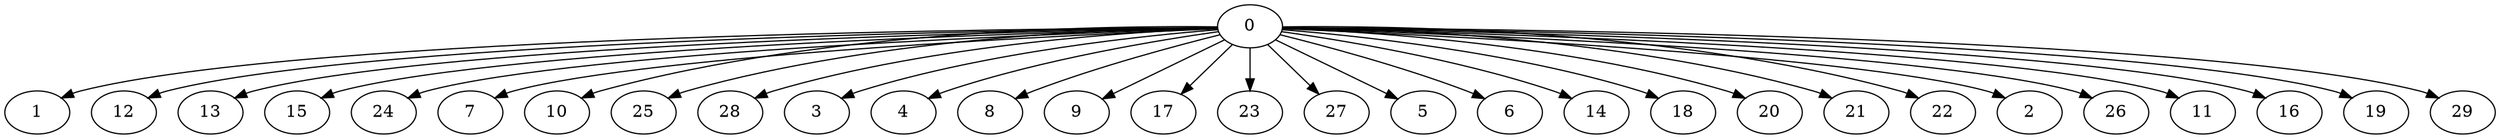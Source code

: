 digraph "Fork_Nodes_30_CCR_0.10_WeightType_Random#4_Heterogeneous-4-2-strong" {
0 [Weight=15];
1 [Weight=77];
12 [Weight=77];
13 [Weight=77];
15 [Weight=77];
24 [Weight=77];
7 [Weight=69];
10 [Weight=69];
25 [Weight=69];
28 [Weight=69];
3 [Weight=61];
4 [Weight=61];
8 [Weight=61];
9 [Weight=61];
17 [Weight=61];
23 [Weight=61];
27 [Weight=54];
5 [Weight=46];
6 [Weight=38];
14 [Weight=38];
18 [Weight=38];
20 [Weight=38];
21 [Weight=38];
22 [Weight=38];
2 [Weight=31];
26 [Weight=31];
11 [Weight=23];
16 [Weight=15];
19 [Weight=15];
29 [Weight=15];
0 -> 13 [Weight=2];
0 -> 16 [Weight=10];
0 -> 15 [Weight=5];
0 -> 25 [Weight=5];
0 -> 26 [Weight=2];
0 -> 4 [Weight=7];
0 -> 7 [Weight=9];
0 -> 11 [Weight=4];
0 -> 12 [Weight=2];
0 -> 3 [Weight=6];
0 -> 28 [Weight=4];
0 -> 6 [Weight=3];
0 -> 23 [Weight=8];
0 -> 1 [Weight=2];
0 -> 9 [Weight=6];
0 -> 21 [Weight=2];
0 -> 8 [Weight=7];
0 -> 10 [Weight=4];
0 -> 19 [Weight=8];
0 -> 20 [Weight=8];
0 -> 18 [Weight=3];
0 -> 29 [Weight=2];
0 -> 27 [Weight=6];
0 -> 17 [Weight=10];
0 -> 5 [Weight=6];
0 -> 2 [Weight=4];
0 -> 24 [Weight=4];
0 -> 14 [Weight=3];
0 -> 22 [Weight=8];
}
